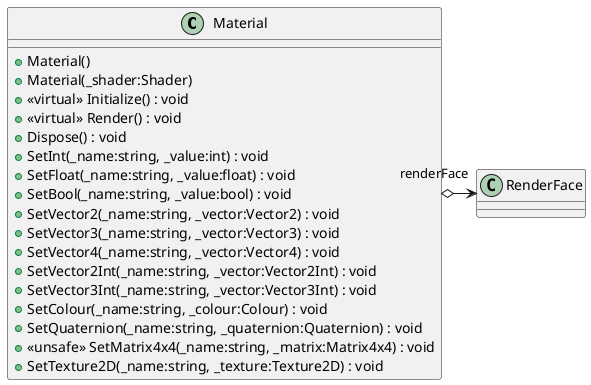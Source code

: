 @startuml
class Material {
    + Material()
    + Material(_shader:Shader)
    + <<virtual>> Initialize() : void
    + <<virtual>> Render() : void
    + Dispose() : void
    + SetInt(_name:string, _value:int) : void
    + SetFloat(_name:string, _value:float) : void
    + SetBool(_name:string, _value:bool) : void
    + SetVector2(_name:string, _vector:Vector2) : void
    + SetVector3(_name:string, _vector:Vector3) : void
    + SetVector4(_name:string, _vector:Vector4) : void
    + SetVector2Int(_name:string, _vector:Vector2Int) : void
    + SetVector3Int(_name:string, _vector:Vector3Int) : void
    + SetColour(_name:string, _colour:Colour) : void
    + SetQuaternion(_name:string, _quaternion:Quaternion) : void
    + <<unsafe>> SetMatrix4x4(_name:string, _matrix:Matrix4x4) : void
    + SetTexture2D(_name:string, _texture:Texture2D) : void
}
Material o-> "renderFace" RenderFace
@enduml
